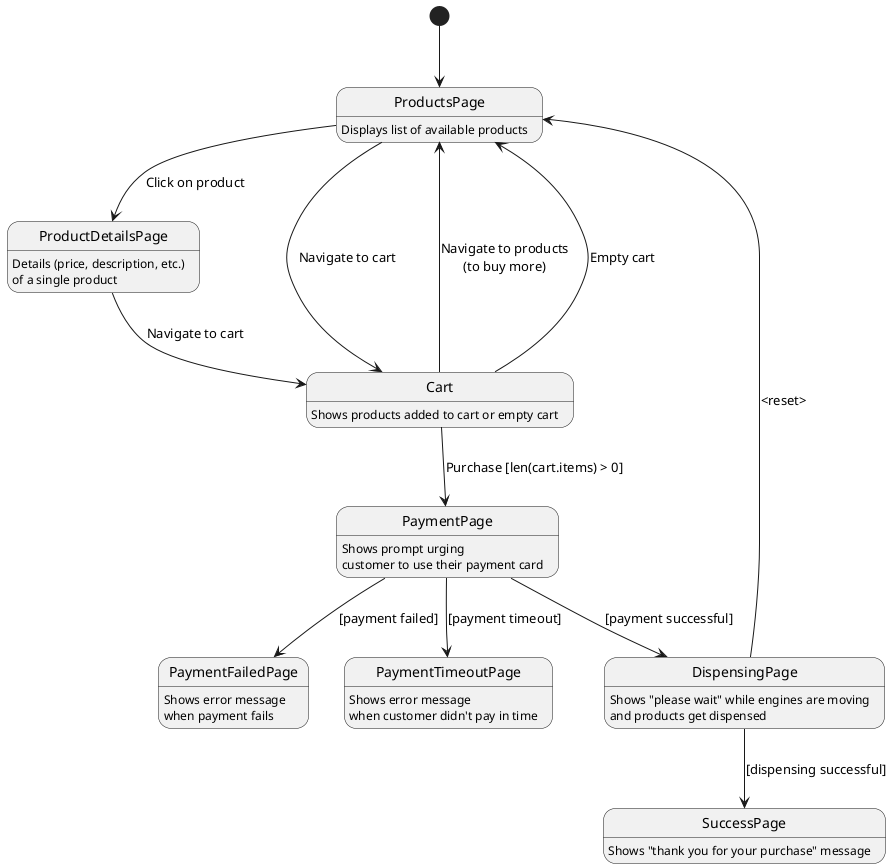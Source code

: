 @startuml
[*] --> ProductsPage
ProductsPage --> ProductDetailsPage: Click on product
ProductsPage --> Cart: Navigate to cart
ProductDetailsPage --> Cart: Navigate to cart
Cart --> ProductsPage: Navigate to products\n(to buy more)
Cart --> ProductsPage: Empty cart
Cart --> PaymentPage: Purchase [len(cart.items) > 0]
PaymentPage --> DispensingPage: [payment successful]
DispensingPage --> SuccessPage: [dispensing successful]
DispensingPage --> ProductsPage: <reset>
PaymentPage --> PaymentFailedPage: [payment failed]
PaymentPage --> PaymentTimeoutPage: [payment timeout]

ProductsPage: Displays list of available products
ProductDetailsPage: Details (price, description, etc.)\nof a single product
Cart: Shows products added to cart or empty cart
PaymentPage: Shows prompt urging\ncustomer to use their payment card
PaymentFailedPage: Shows error message\nwhen payment fails
PaymentTimeoutPage: Shows error message\nwhen customer didn't pay in time
DispensingPage: Shows "please wait" while engines are moving\nand products get dispensed
SuccessPage: Shows "thank you for your purchase" message
@enduml